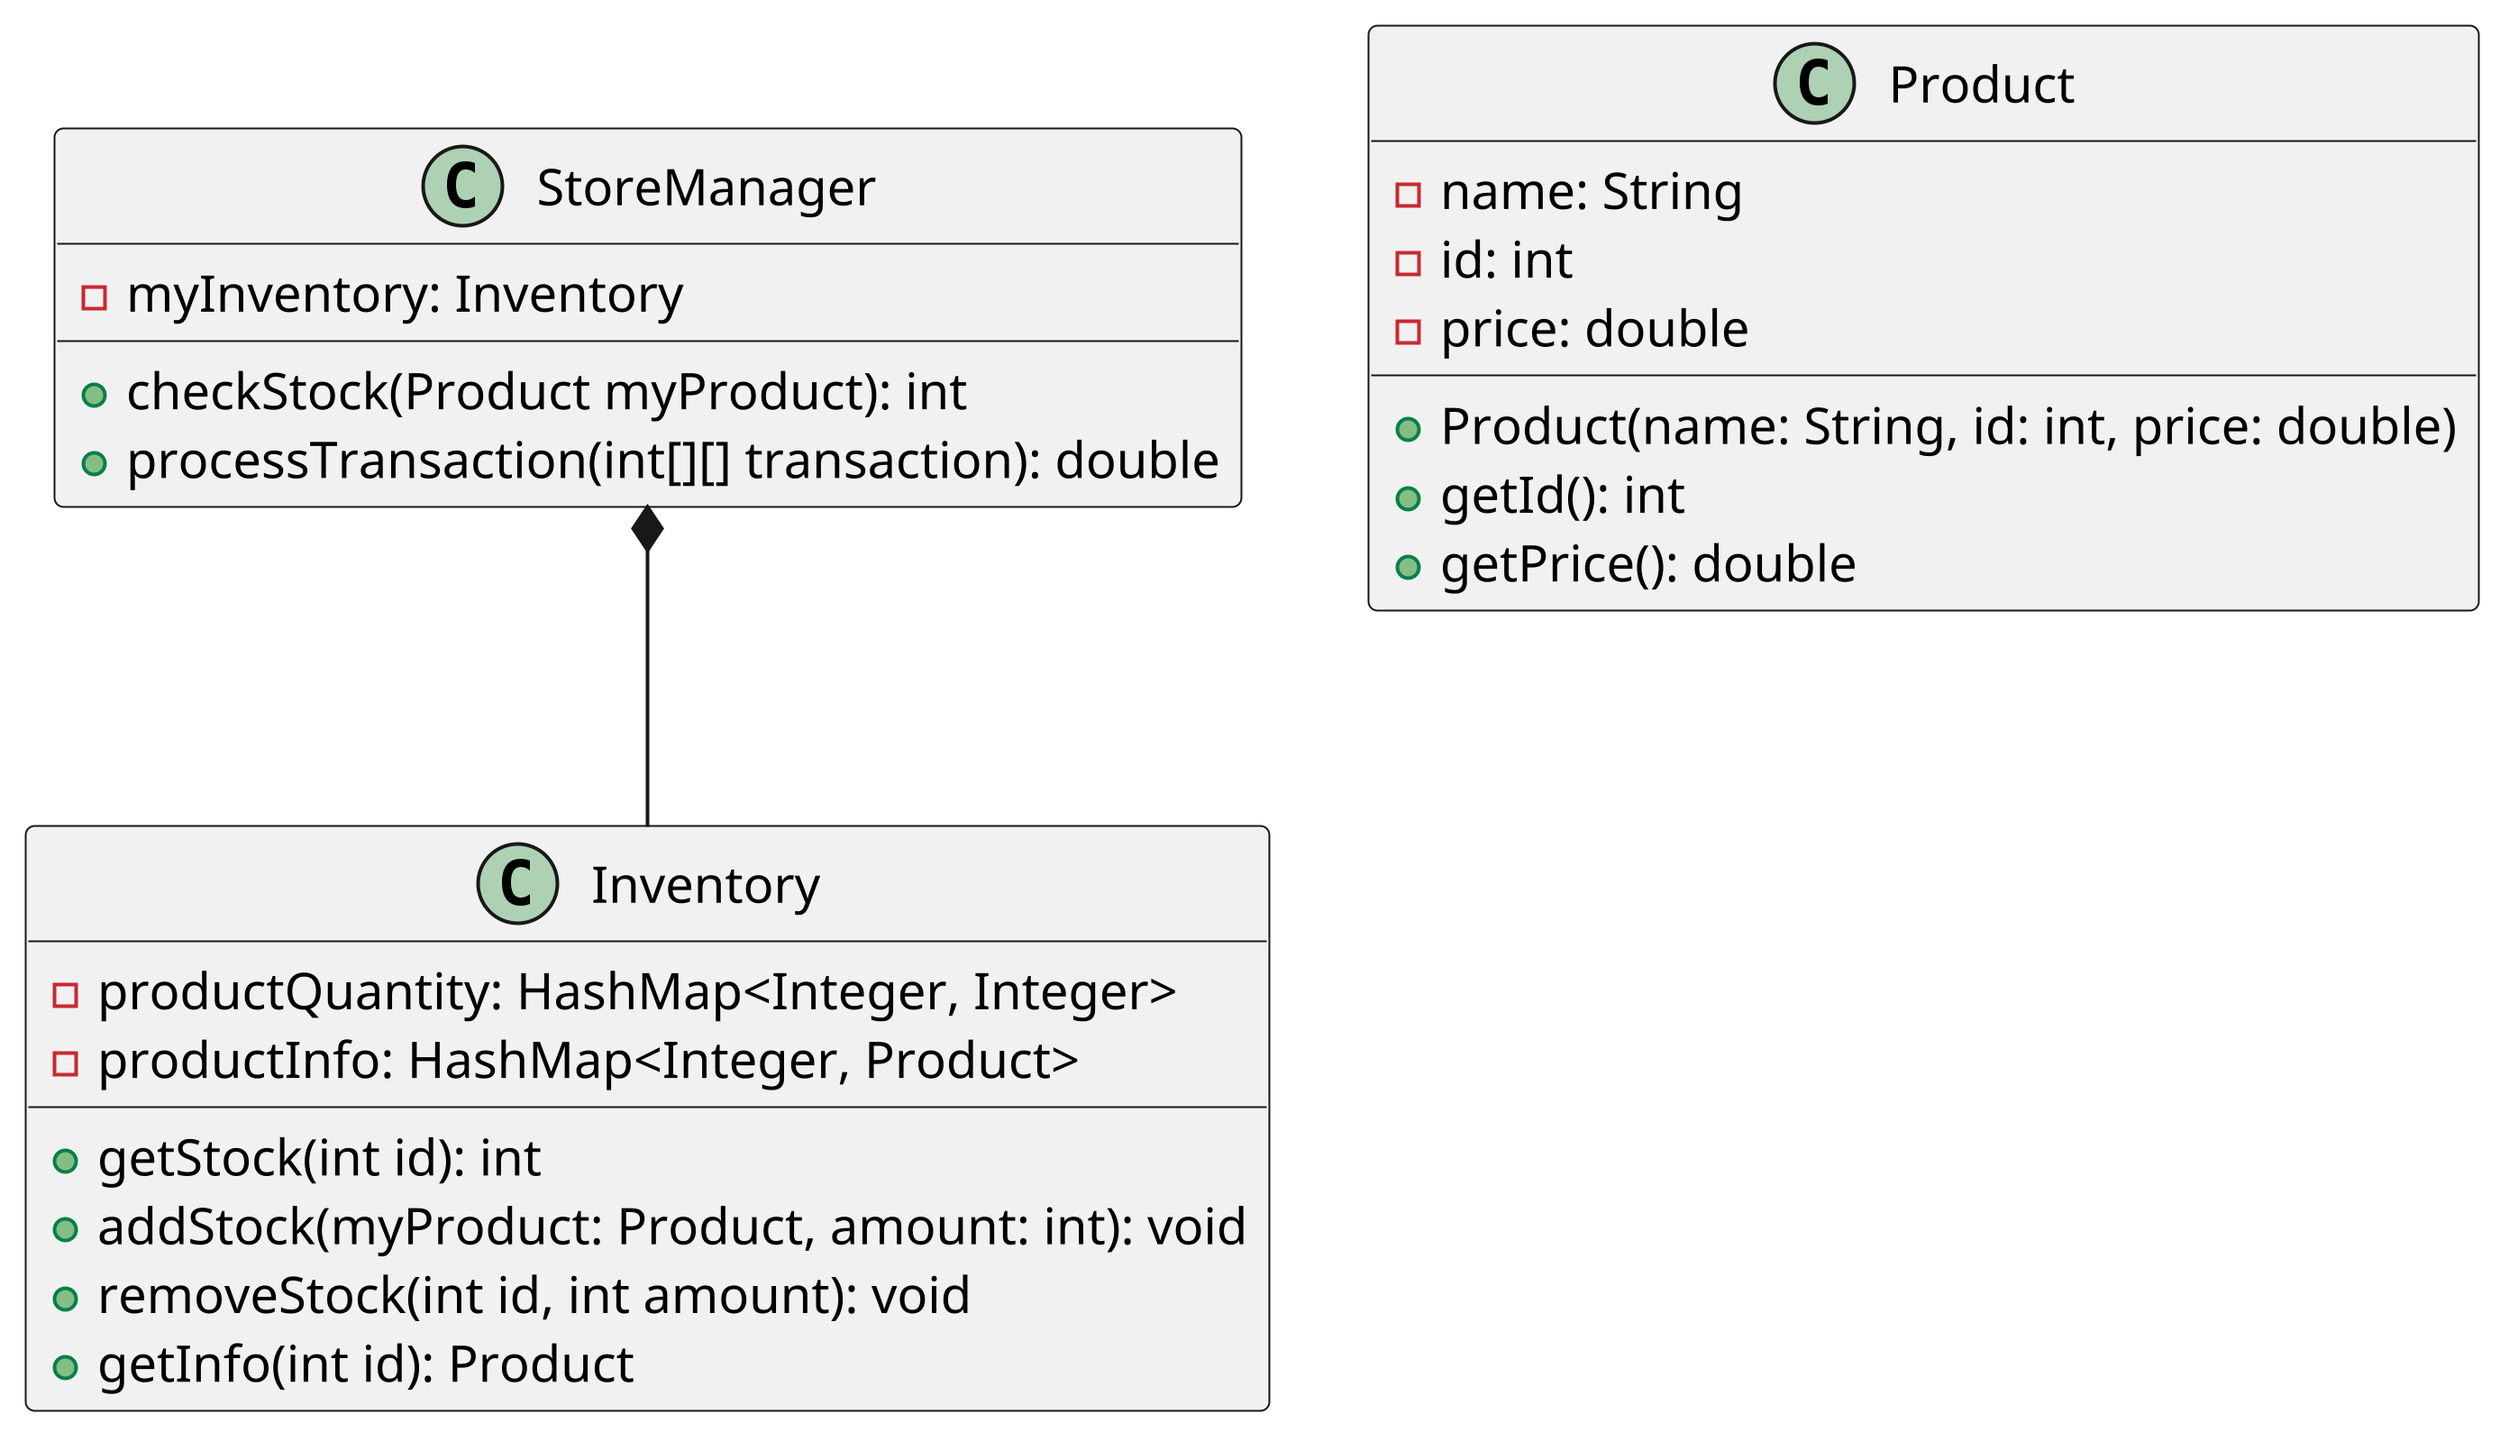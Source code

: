 @startuml
'https://plantuml.com/class-diagram
scale 5
StoreManager *-- Inventory

class Product {
    -name: String
    -id: int
    -price: double

    +Product(name: String, id: int, price: double)
    +getId(): int
    +getPrice(): double
}

class Inventory {
    -productQuantity: HashMap<Integer, Integer>
    -productInfo: HashMap<Integer, Product>

    +getStock(int id): int
    +addStock(myProduct: Product, amount: int): void
    +removeStock(int id, int amount): void
    +getInfo(int id): Product
}

class StoreManager{
    -myInventory: Inventory

    +checkStock(Product myProduct): int
    +processTransaction(int[][] transaction): double
}

@enduml